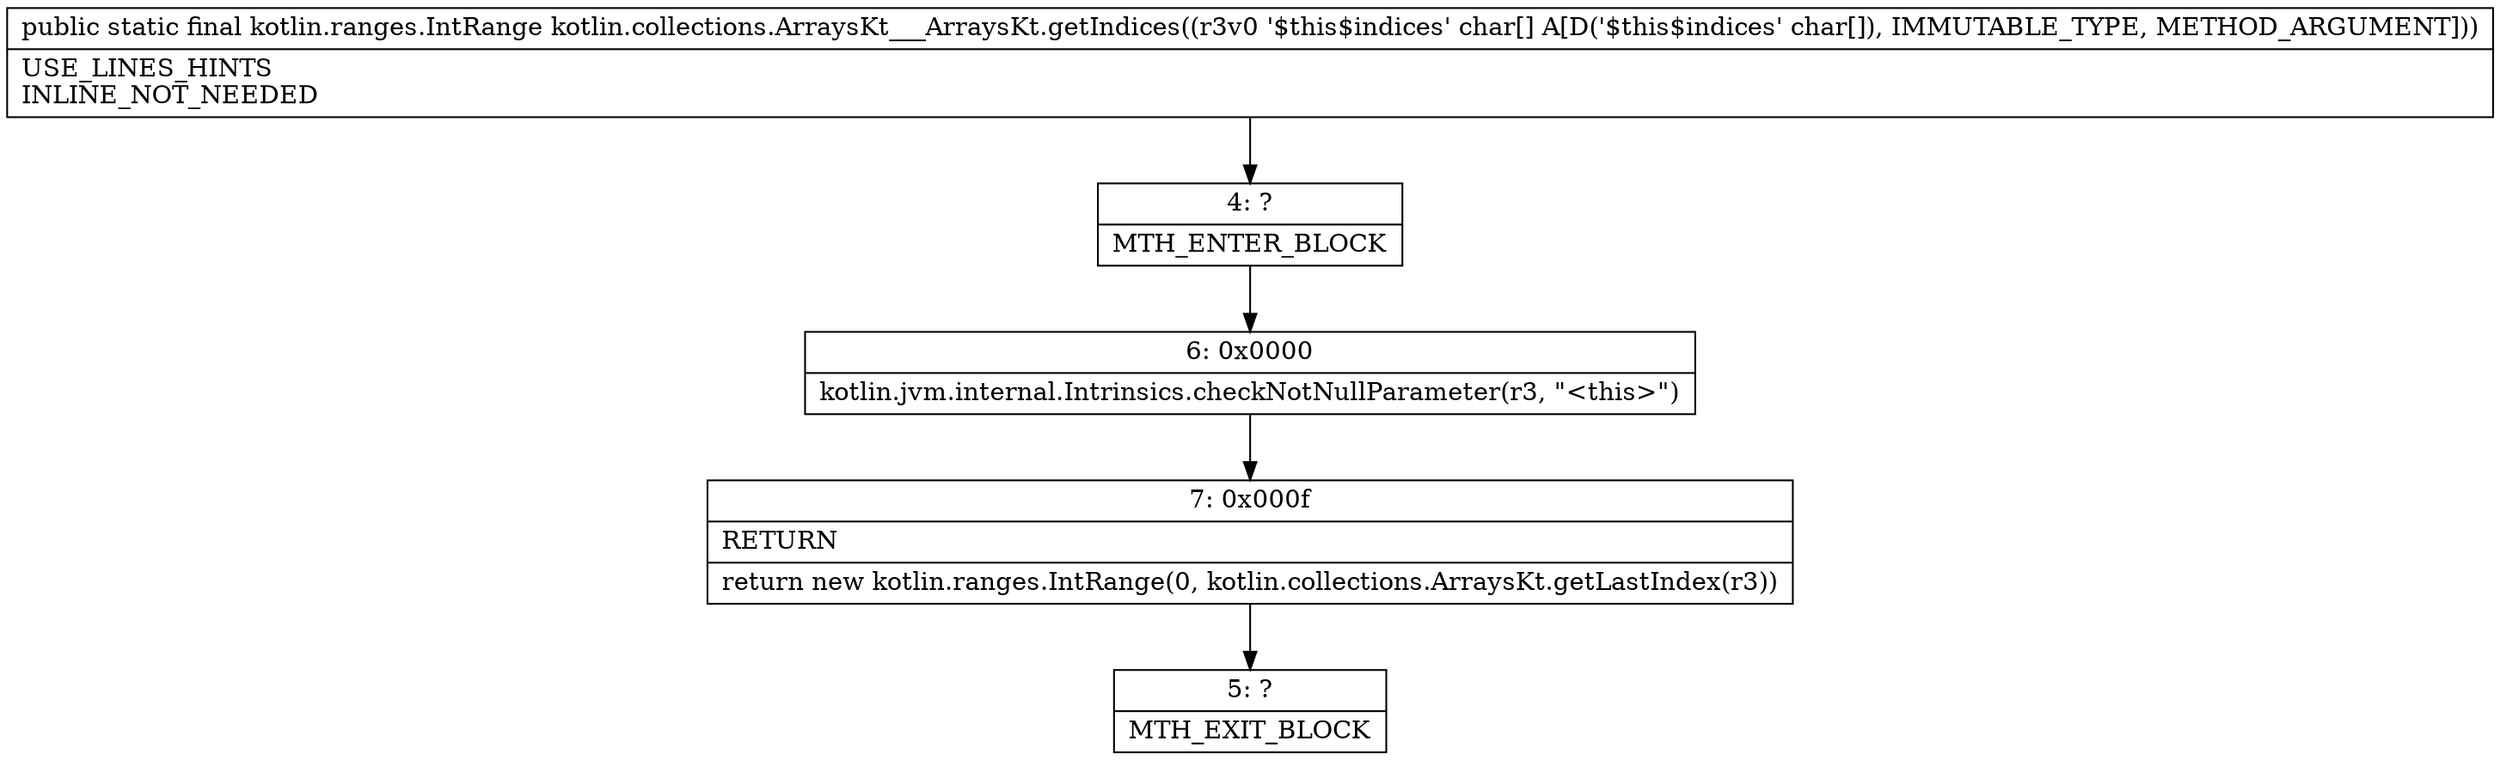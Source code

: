 digraph "CFG forkotlin.collections.ArraysKt___ArraysKt.getIndices([C)Lkotlin\/ranges\/IntRange;" {
Node_4 [shape=record,label="{4\:\ ?|MTH_ENTER_BLOCK\l}"];
Node_6 [shape=record,label="{6\:\ 0x0000|kotlin.jvm.internal.Intrinsics.checkNotNullParameter(r3, \"\<this\>\")\l}"];
Node_7 [shape=record,label="{7\:\ 0x000f|RETURN\l|return new kotlin.ranges.IntRange(0, kotlin.collections.ArraysKt.getLastIndex(r3))\l}"];
Node_5 [shape=record,label="{5\:\ ?|MTH_EXIT_BLOCK\l}"];
MethodNode[shape=record,label="{public static final kotlin.ranges.IntRange kotlin.collections.ArraysKt___ArraysKt.getIndices((r3v0 '$this$indices' char[] A[D('$this$indices' char[]), IMMUTABLE_TYPE, METHOD_ARGUMENT]))  | USE_LINES_HINTS\lINLINE_NOT_NEEDED\l}"];
MethodNode -> Node_4;Node_4 -> Node_6;
Node_6 -> Node_7;
Node_7 -> Node_5;
}

